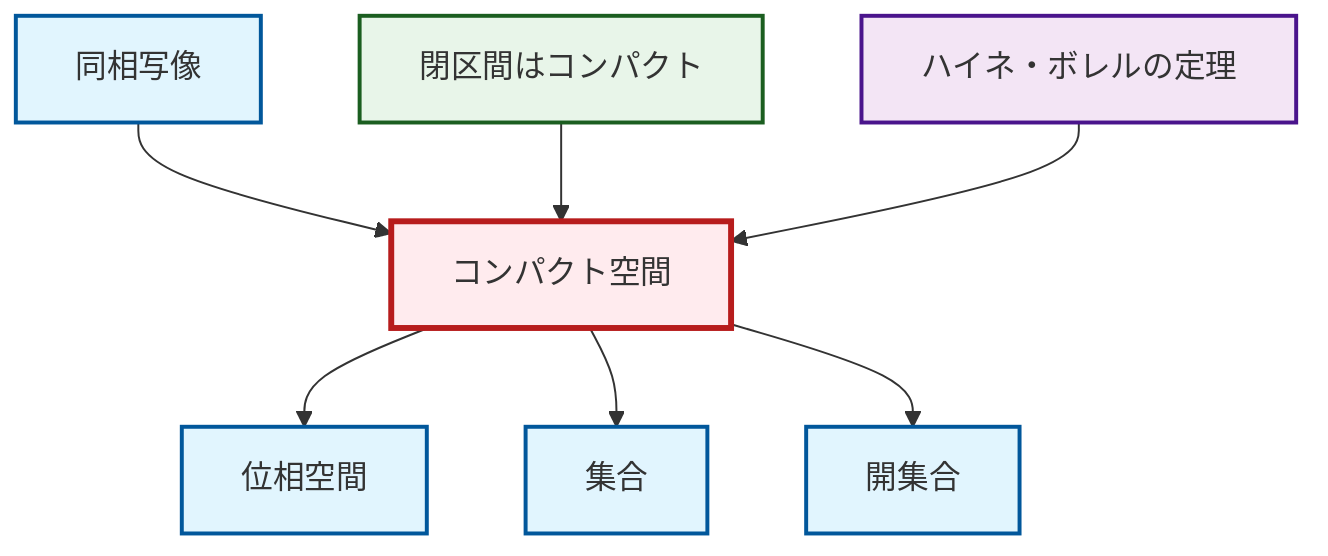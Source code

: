 graph TD
    classDef definition fill:#e1f5fe,stroke:#01579b,stroke-width:2px
    classDef theorem fill:#f3e5f5,stroke:#4a148c,stroke-width:2px
    classDef axiom fill:#fff3e0,stroke:#e65100,stroke-width:2px
    classDef example fill:#e8f5e9,stroke:#1b5e20,stroke-width:2px
    classDef current fill:#ffebee,stroke:#b71c1c,stroke-width:3px
    thm-heine-borel["ハイネ・ボレルの定理"]:::theorem
    def-compact["コンパクト空間"]:::definition
    def-homeomorphism["同相写像"]:::definition
    def-open-set["開集合"]:::definition
    ex-closed-interval-compact["閉区間はコンパクト"]:::example
    def-set["集合"]:::definition
    def-topological-space["位相空間"]:::definition
    def-homeomorphism --> def-compact
    def-compact --> def-topological-space
    def-compact --> def-set
    ex-closed-interval-compact --> def-compact
    def-compact --> def-open-set
    thm-heine-borel --> def-compact
    class def-compact current